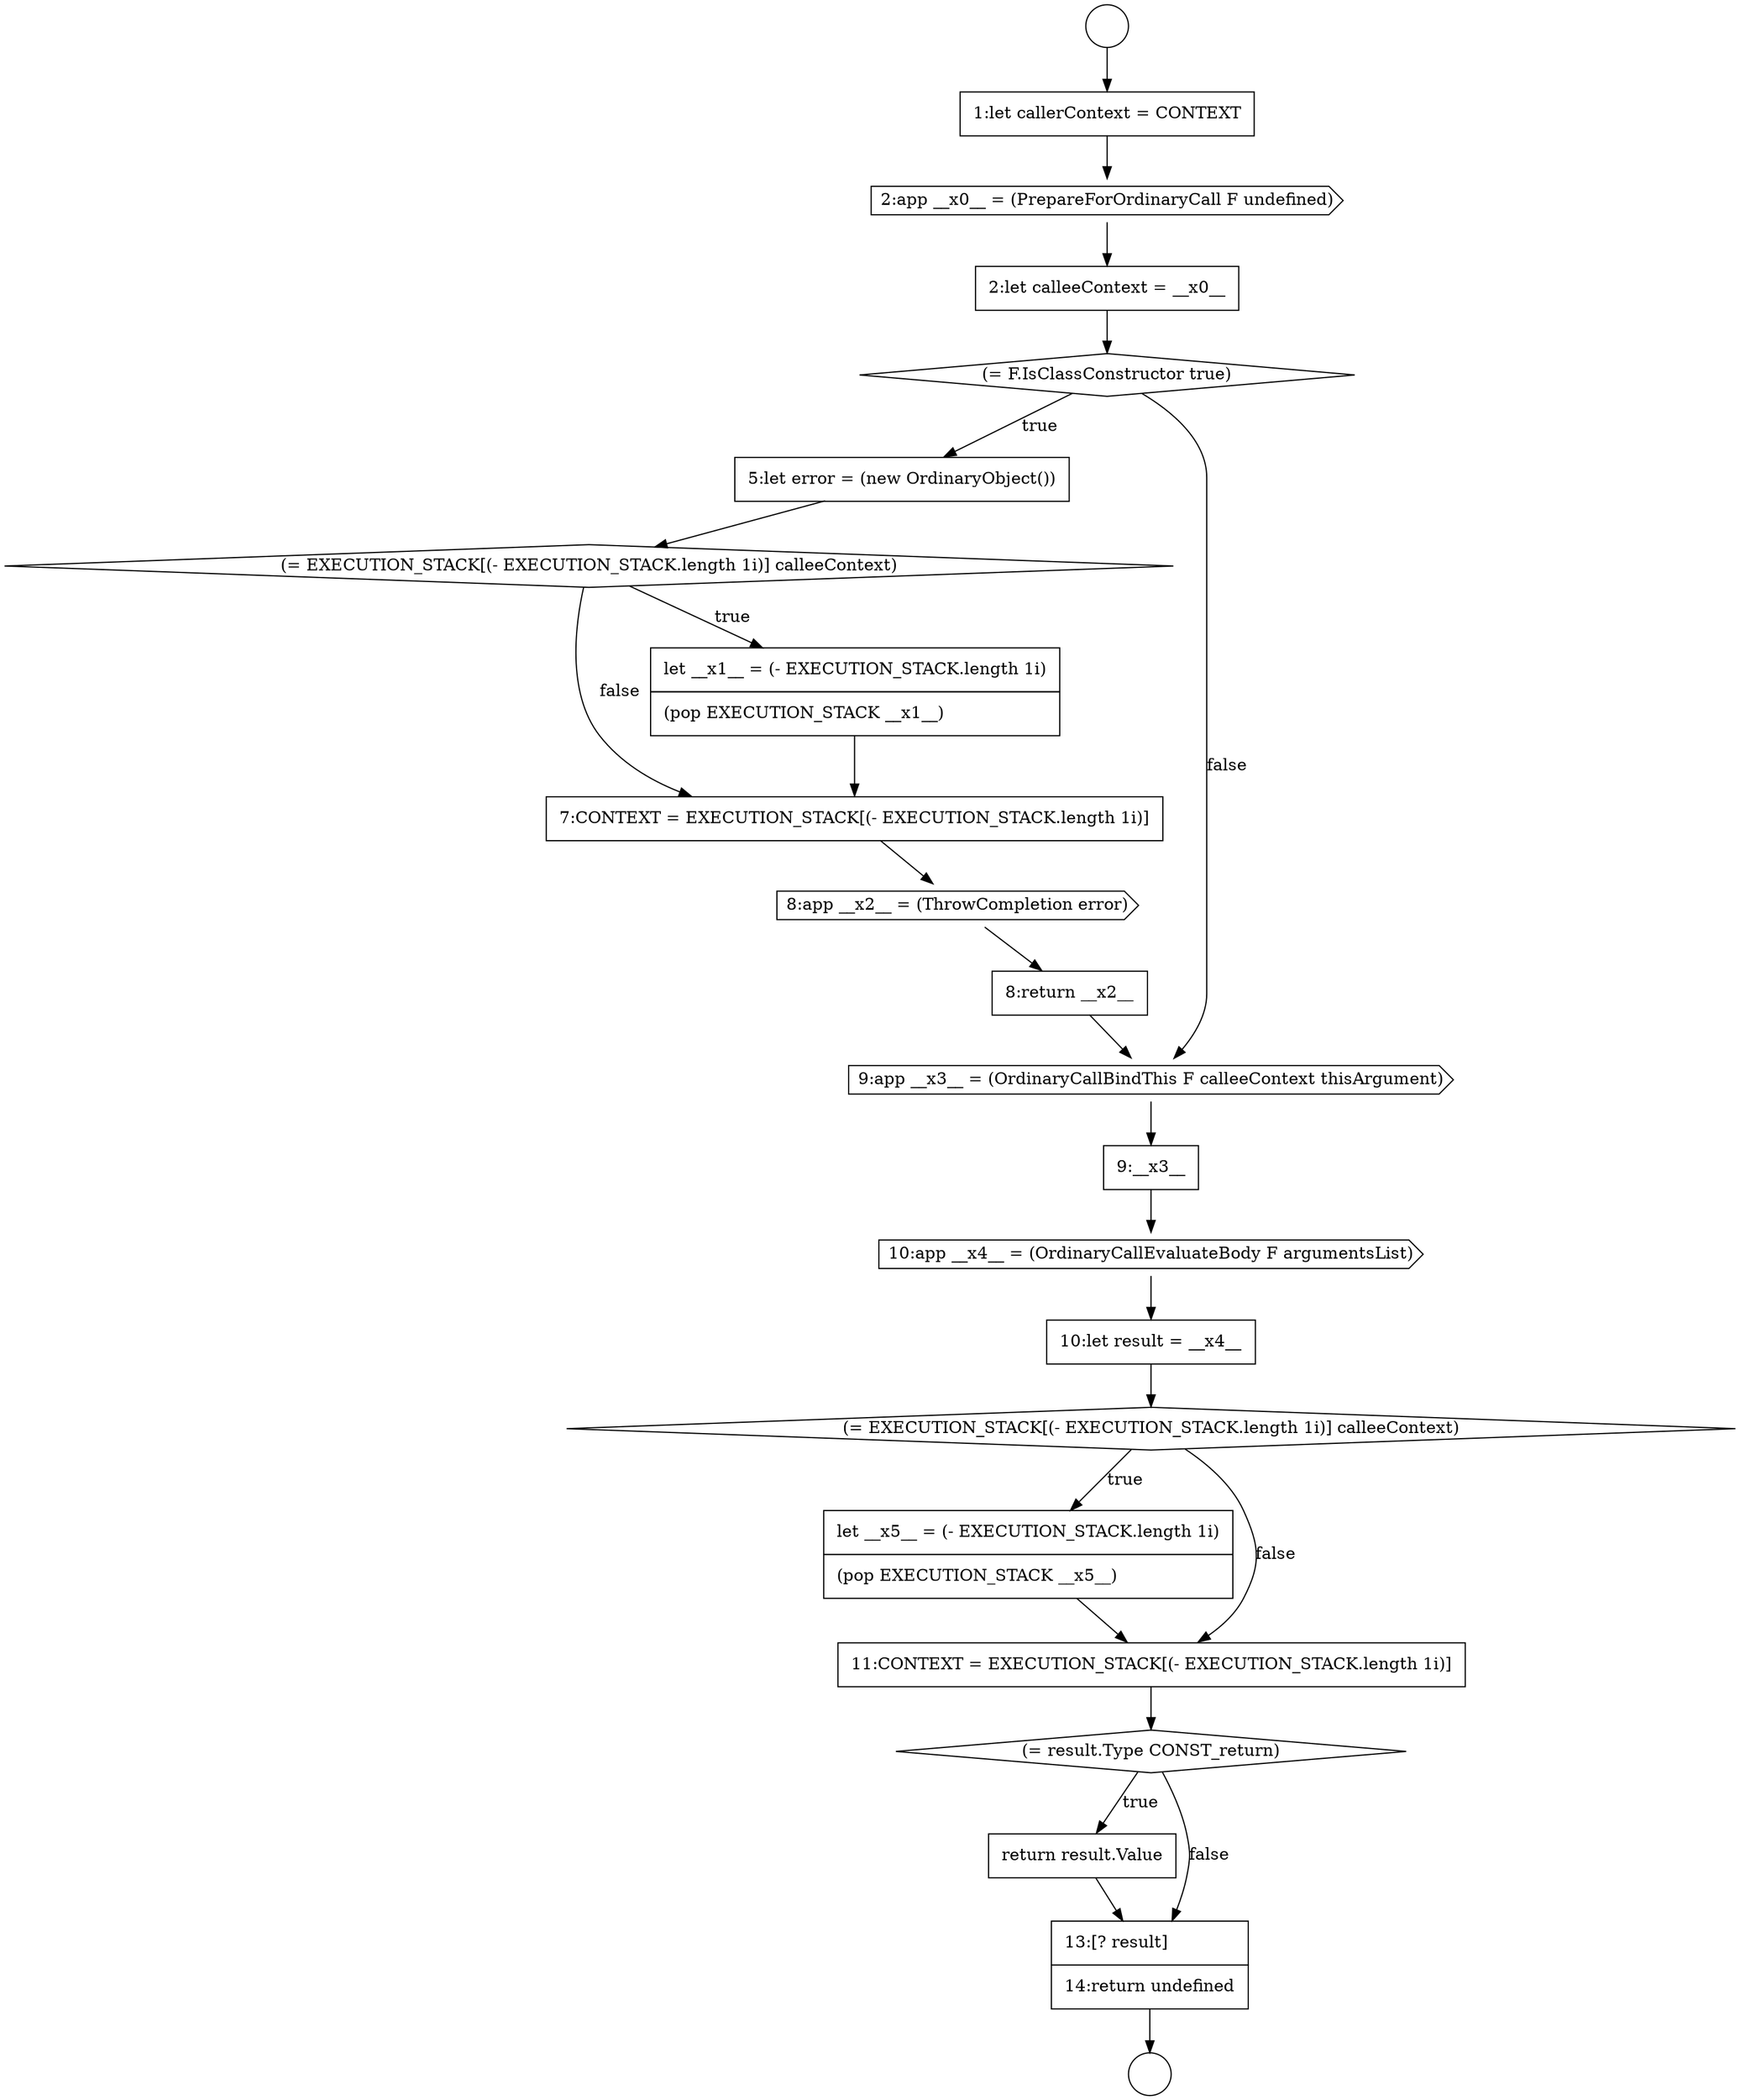 digraph {
  node0 [shape=circle label=" " color="black" fillcolor="white" style=filled]
  node5 [shape=diamond, label=<<font color="black">(= F.IsClassConstructor true)</font>> color="black" fillcolor="white" style=filled]
  node10 [shape=cds, label=<<font color="black">8:app __x2__ = (ThrowCompletion error)</font>> color="black" fillcolor="white" style=filled]
  node14 [shape=cds, label=<<font color="black">10:app __x4__ = (OrdinaryCallEvaluateBody F argumentsList)</font>> color="black" fillcolor="white" style=filled]
  node20 [shape=none, margin=0, label=<<font color="black">
    <table border="0" cellborder="1" cellspacing="0" cellpadding="10">
      <tr><td align="left">return result.Value</td></tr>
    </table>
  </font>> color="black" fillcolor="white" style=filled]
  node1 [shape=circle label=" " color="black" fillcolor="white" style=filled]
  node6 [shape=none, margin=0, label=<<font color="black">
    <table border="0" cellborder="1" cellspacing="0" cellpadding="10">
      <tr><td align="left">5:let error = (new OrdinaryObject())</td></tr>
    </table>
  </font>> color="black" fillcolor="white" style=filled]
  node21 [shape=none, margin=0, label=<<font color="black">
    <table border="0" cellborder="1" cellspacing="0" cellpadding="10">
      <tr><td align="left">13:[? result]</td></tr>
      <tr><td align="left">14:return undefined</td></tr>
    </table>
  </font>> color="black" fillcolor="white" style=filled]
  node9 [shape=none, margin=0, label=<<font color="black">
    <table border="0" cellborder="1" cellspacing="0" cellpadding="10">
      <tr><td align="left">7:CONTEXT = EXECUTION_STACK[(- EXECUTION_STACK.length 1i)]</td></tr>
    </table>
  </font>> color="black" fillcolor="white" style=filled]
  node13 [shape=none, margin=0, label=<<font color="black">
    <table border="0" cellborder="1" cellspacing="0" cellpadding="10">
      <tr><td align="left">9:__x3__</td></tr>
    </table>
  </font>> color="black" fillcolor="white" style=filled]
  node2 [shape=none, margin=0, label=<<font color="black">
    <table border="0" cellborder="1" cellspacing="0" cellpadding="10">
      <tr><td align="left">1:let callerContext = CONTEXT</td></tr>
    </table>
  </font>> color="black" fillcolor="white" style=filled]
  node17 [shape=none, margin=0, label=<<font color="black">
    <table border="0" cellborder="1" cellspacing="0" cellpadding="10">
      <tr><td align="left">let __x5__ = (- EXECUTION_STACK.length 1i)</td></tr>
      <tr><td align="left">(pop EXECUTION_STACK __x5__)</td></tr>
    </table>
  </font>> color="black" fillcolor="white" style=filled]
  node12 [shape=cds, label=<<font color="black">9:app __x3__ = (OrdinaryCallBindThis F calleeContext thisArgument)</font>> color="black" fillcolor="white" style=filled]
  node7 [shape=diamond, label=<<font color="black">(= EXECUTION_STACK[(- EXECUTION_STACK.length 1i)] calleeContext)</font>> color="black" fillcolor="white" style=filled]
  node3 [shape=cds, label=<<font color="black">2:app __x0__ = (PrepareForOrdinaryCall F undefined)</font>> color="black" fillcolor="white" style=filled]
  node18 [shape=none, margin=0, label=<<font color="black">
    <table border="0" cellborder="1" cellspacing="0" cellpadding="10">
      <tr><td align="left">11:CONTEXT = EXECUTION_STACK[(- EXECUTION_STACK.length 1i)]</td></tr>
    </table>
  </font>> color="black" fillcolor="white" style=filled]
  node16 [shape=diamond, label=<<font color="black">(= EXECUTION_STACK[(- EXECUTION_STACK.length 1i)] calleeContext)</font>> color="black" fillcolor="white" style=filled]
  node11 [shape=none, margin=0, label=<<font color="black">
    <table border="0" cellborder="1" cellspacing="0" cellpadding="10">
      <tr><td align="left">8:return __x2__</td></tr>
    </table>
  </font>> color="black" fillcolor="white" style=filled]
  node8 [shape=none, margin=0, label=<<font color="black">
    <table border="0" cellborder="1" cellspacing="0" cellpadding="10">
      <tr><td align="left">let __x1__ = (- EXECUTION_STACK.length 1i)</td></tr>
      <tr><td align="left">(pop EXECUTION_STACK __x1__)</td></tr>
    </table>
  </font>> color="black" fillcolor="white" style=filled]
  node19 [shape=diamond, label=<<font color="black">(= result.Type CONST_return)</font>> color="black" fillcolor="white" style=filled]
  node4 [shape=none, margin=0, label=<<font color="black">
    <table border="0" cellborder="1" cellspacing="0" cellpadding="10">
      <tr><td align="left">2:let calleeContext = __x0__</td></tr>
    </table>
  </font>> color="black" fillcolor="white" style=filled]
  node15 [shape=none, margin=0, label=<<font color="black">
    <table border="0" cellborder="1" cellspacing="0" cellpadding="10">
      <tr><td align="left">10:let result = __x4__</td></tr>
    </table>
  </font>> color="black" fillcolor="white" style=filled]
  node3 -> node4 [ color="black"]
  node18 -> node19 [ color="black"]
  node11 -> node12 [ color="black"]
  node7 -> node8 [label=<<font color="black">true</font>> color="black"]
  node7 -> node9 [label=<<font color="black">false</font>> color="black"]
  node13 -> node14 [ color="black"]
  node12 -> node13 [ color="black"]
  node9 -> node10 [ color="black"]
  node14 -> node15 [ color="black"]
  node21 -> node1 [ color="black"]
  node4 -> node5 [ color="black"]
  node8 -> node9 [ color="black"]
  node20 -> node21 [ color="black"]
  node17 -> node18 [ color="black"]
  node2 -> node3 [ color="black"]
  node15 -> node16 [ color="black"]
  node0 -> node2 [ color="black"]
  node19 -> node20 [label=<<font color="black">true</font>> color="black"]
  node19 -> node21 [label=<<font color="black">false</font>> color="black"]
  node5 -> node6 [label=<<font color="black">true</font>> color="black"]
  node5 -> node12 [label=<<font color="black">false</font>> color="black"]
  node6 -> node7 [ color="black"]
  node10 -> node11 [ color="black"]
  node16 -> node17 [label=<<font color="black">true</font>> color="black"]
  node16 -> node18 [label=<<font color="black">false</font>> color="black"]
}
